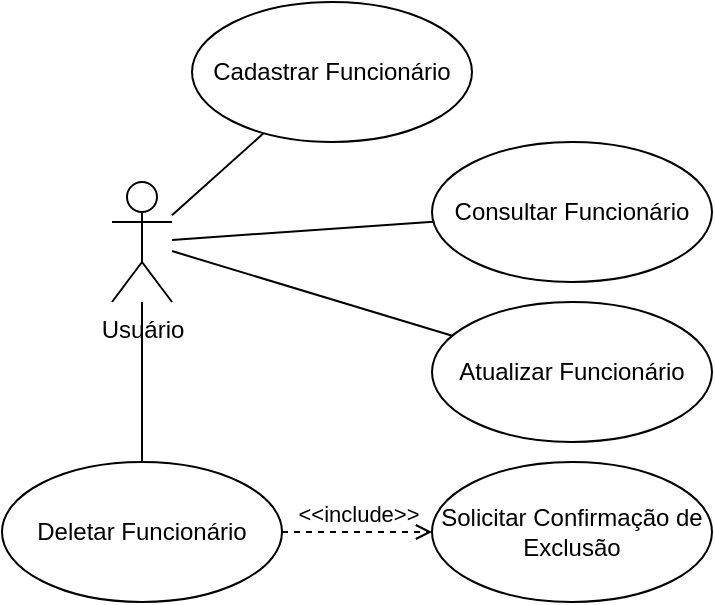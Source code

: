 <mxfile version="24.8.3">
  <diagram name="Página-1" id="qHwJE431IndDQTTvveK_">
    <mxGraphModel dx="819" dy="441" grid="1" gridSize="10" guides="1" tooltips="1" connect="1" arrows="1" fold="1" page="1" pageScale="1" pageWidth="827" pageHeight="1169" math="0" shadow="0">
      <root>
        <mxCell id="0" />
        <mxCell id="1" parent="0" />
        <mxCell id="_cWV2iCjk7W1l3VMi-_I-7" style="rounded=0;orthogonalLoop=1;jettySize=auto;html=1;endArrow=none;endFill=0;" edge="1" parent="1" source="_cWV2iCjk7W1l3VMi-_I-1" target="_cWV2iCjk7W1l3VMi-_I-2">
          <mxGeometry relative="1" as="geometry" />
        </mxCell>
        <mxCell id="_cWV2iCjk7W1l3VMi-_I-8" style="rounded=0;orthogonalLoop=1;jettySize=auto;html=1;endArrow=none;endFill=0;" edge="1" parent="1" source="_cWV2iCjk7W1l3VMi-_I-1" target="_cWV2iCjk7W1l3VMi-_I-3">
          <mxGeometry relative="1" as="geometry" />
        </mxCell>
        <mxCell id="_cWV2iCjk7W1l3VMi-_I-9" style="rounded=0;orthogonalLoop=1;jettySize=auto;html=1;endArrow=none;endFill=0;" edge="1" parent="1" source="_cWV2iCjk7W1l3VMi-_I-1" target="_cWV2iCjk7W1l3VMi-_I-4">
          <mxGeometry relative="1" as="geometry" />
        </mxCell>
        <mxCell id="_cWV2iCjk7W1l3VMi-_I-11" style="rounded=0;orthogonalLoop=1;jettySize=auto;html=1;endArrow=none;endFill=0;" edge="1" parent="1" source="_cWV2iCjk7W1l3VMi-_I-1" target="_cWV2iCjk7W1l3VMi-_I-6">
          <mxGeometry relative="1" as="geometry" />
        </mxCell>
        <mxCell id="_cWV2iCjk7W1l3VMi-_I-1" value="Usuário" style="shape=umlActor;html=1;verticalLabelPosition=bottom;verticalAlign=top;align=center;" vertex="1" parent="1">
          <mxGeometry x="80" y="260" width="30" height="60" as="geometry" />
        </mxCell>
        <mxCell id="_cWV2iCjk7W1l3VMi-_I-2" value="Cadastrar Funcionário" style="ellipse;whiteSpace=wrap;html=1;" vertex="1" parent="1">
          <mxGeometry x="120" y="170" width="140" height="70" as="geometry" />
        </mxCell>
        <mxCell id="_cWV2iCjk7W1l3VMi-_I-3" value="Consultar Funcionário" style="ellipse;whiteSpace=wrap;html=1;" vertex="1" parent="1">
          <mxGeometry x="240" y="240" width="140" height="70" as="geometry" />
        </mxCell>
        <mxCell id="_cWV2iCjk7W1l3VMi-_I-4" value="Atualizar Funcionário" style="ellipse;whiteSpace=wrap;html=1;" vertex="1" parent="1">
          <mxGeometry x="240" y="320" width="140" height="70" as="geometry" />
        </mxCell>
        <mxCell id="_cWV2iCjk7W1l3VMi-_I-5" value="Solicitar Confirmação de Exclusão" style="ellipse;whiteSpace=wrap;html=1;" vertex="1" parent="1">
          <mxGeometry x="240" y="400" width="140" height="70" as="geometry" />
        </mxCell>
        <mxCell id="_cWV2iCjk7W1l3VMi-_I-6" value="Deletar Funcionário" style="ellipse;whiteSpace=wrap;html=1;" vertex="1" parent="1">
          <mxGeometry x="25" y="400" width="140" height="70" as="geometry" />
        </mxCell>
        <mxCell id="_cWV2iCjk7W1l3VMi-_I-14" value="&amp;lt;&amp;lt;include&amp;gt;&amp;gt;" style="edgeStyle=none;html=1;endArrow=open;verticalAlign=bottom;dashed=1;labelBackgroundColor=none;rounded=0;" edge="1" parent="1" source="_cWV2iCjk7W1l3VMi-_I-6" target="_cWV2iCjk7W1l3VMi-_I-5">
          <mxGeometry width="160" relative="1" as="geometry">
            <mxPoint x="165" y="414.71" as="sourcePoint" />
            <mxPoint x="325" y="414.71" as="targetPoint" />
          </mxGeometry>
        </mxCell>
      </root>
    </mxGraphModel>
  </diagram>
</mxfile>
